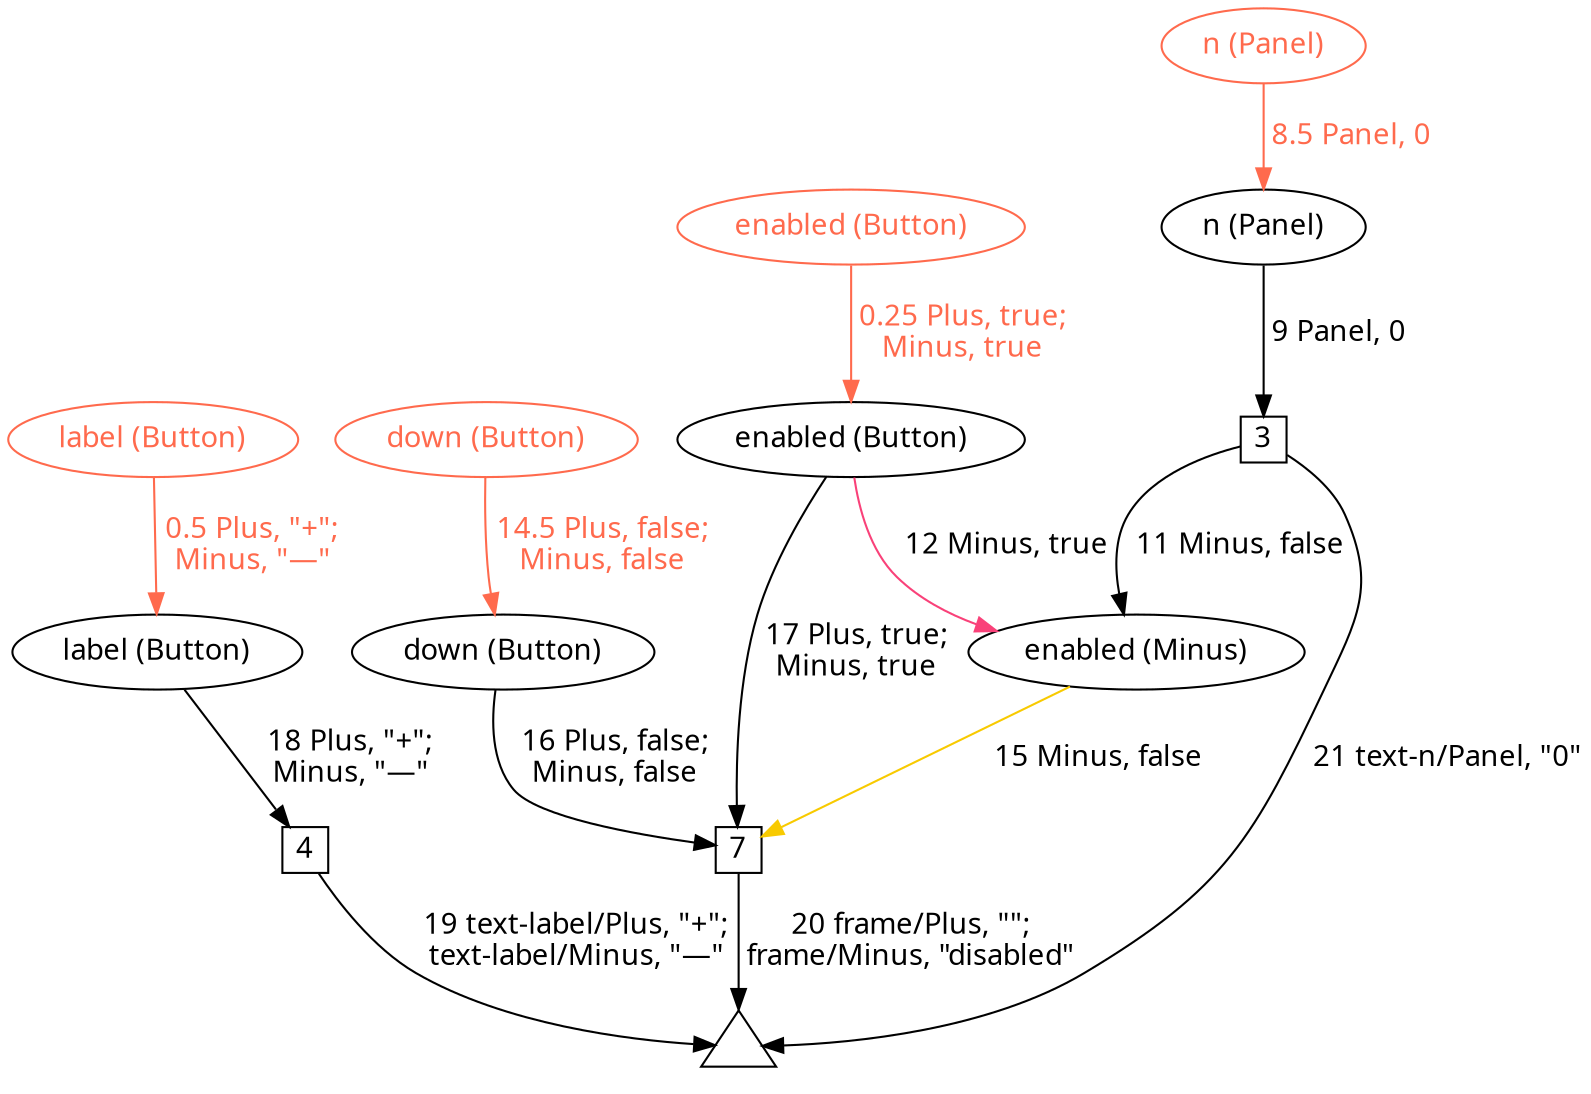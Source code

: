 digraph bender {
  node [fontname="Avenir Next"];
  edge [fontname="Avenir Next"];

  t [label="", shape=triangle, fixedsize=true, width=0.5];
  w4 [label="4", shape=square, fixedsize=true, width=0.3];
  label [label="label (Button)"];
  down [label="down (Button)"];
  w7 [label="7", shape=square, fixedsize=true, width=0.3];
  enabled [label="enabled (Button)"];
  n [label="n (Panel)"];
  w3 [label="3", shape=square, fixedsize=true, width=0.3];
  menabled [label="enabled (Minus)"];

  init_label [label="label (Button)", color="#ff6a4d", fontcolor="#ff6a4d"];
  init_enabled [label="enabled (Button)", color="#ff6a4d", fontcolor="#ff6a4d"];
  init_n [label="n (Panel)", color="#ff6a4d", fontcolor="#ff6a4d"];
  init_down [label="down (Button)", color="#ff6a4d", fontcolor="#ff6a4d"];

  init_enabled -> enabled [label=" 0.25 Plus, true;\n Minus, true", color="#ff6a4d", fontcolor="#ff6a4d"]
  init_label -> label [color="#ff6a4d", fontcolor="#ff6a4d", label=" 0.5 Plus, \"+\";\n Minus, \"—\""];
  init_n -> n [color="#ff6a4d", fontcolor="#ff6a4d", label=" 8.5 Panel, 0"];
  n -> w3 [label=" 9 Panel, 0"];
  w3 -> menabled [label=" 11 Minus, false"];
  enabled -> menabled [label=" 12 Minus, true", color="#f94179"];
  init_down -> down [label=" 14.5 Plus, false;\n Minus, false", color="#ff6a4d", fontcolor="#ff6a4d"]
  menabled -> w7 [label=" 15 Minus, false", color="#f8ca00"];
  down -> w7 [label=" 16 Plus, false;\n Minus, false"];
  enabled -> w7 [label=" 17 Plus, true;\n Minus, true"];
  label -> w4 [label=" 18 Plus, \"+\";\n Minus, \"—\""];
  w4 -> t [label=" 19 text-label/Plus, \"+\";\n text-label/Minus, \"—\""];
  w7 -> t [label=" 20 frame/Plus, \"\";\n frame/Minus, \"disabled\""];
  w3 -> t [label=" 21 text-n/Panel, \"0\""];





  /*
  n [label="n (Panel)"];
  w3 [label="3", shape=square, fixedsize=true, width=0.3];
  menabled [label="enabled (Minus)"];
  n -> w3 [label=" Panel, 0"];
  w3 -> t [label=" text-n/Panel, \"0\""];
  w3 -> menabled [label=" Minus, false"];

  init_mlabel [label="label (Minus)", color="#ff6a4d", fontcolor="#ff6a4d"];
  init_plabel [label="label (Plus)", color="#ff6a4d", fontcolor="#ff6a4d"];
  init_mlabel -> label [color="#ff6a4d", fontcolor="#ff6a4d", label=" Minus, \"—\""];
  init_plabel -> label [color="#ff6a4d", fontcolor="#ff6a4d", label=" Plus, \"+\""];
  label [label="label (Button)"];
  w4 [label="4", shape=square, fixedsize=true, width=0.3];
  label -> w4 [label=" Plus, \"+\"\n Minus, \"—\""];
  w4 -> t [label=" text-label/Plus, \"+\"\n text-label/Minus, \"—\""];

  init_down [label="down (Button)", color="#ff6a4d", fontcolor="#ff6a4d"];
  init_down -> down [color="#ff6a4d", fontcolor="#ff6a4d", label=" Plus, false\n Minus, false"];
  down [label="down (Button)"];

  w7 [label="7", shape=square, fixedsize=true, width=0.3];
  down -> w7 [label=" Plus, false\n Minus, false"];

  enabled -> w7 [label=" Plus, true\n Minus, true"];
  enabled -> menabled [label=" Minus, true", color="#f94179"];
  init_enabled [label="down (Button)", color="#ff6a4d", fontcolor="#ff6a4d"];
  init_enabled -> enabled [color="#ff6a4d", fontcolor="#ff6a4d", label=" Plus, true\n Minus, true"];
  enabled [label="enabled (Button)"];
  menabled -> w7 [label=" Minus, false", color="#f8ca00"];
  w7 -> t [label=" frame/Plus, \"\"\n frame/Minus, \"disabled\""];
*/

}
